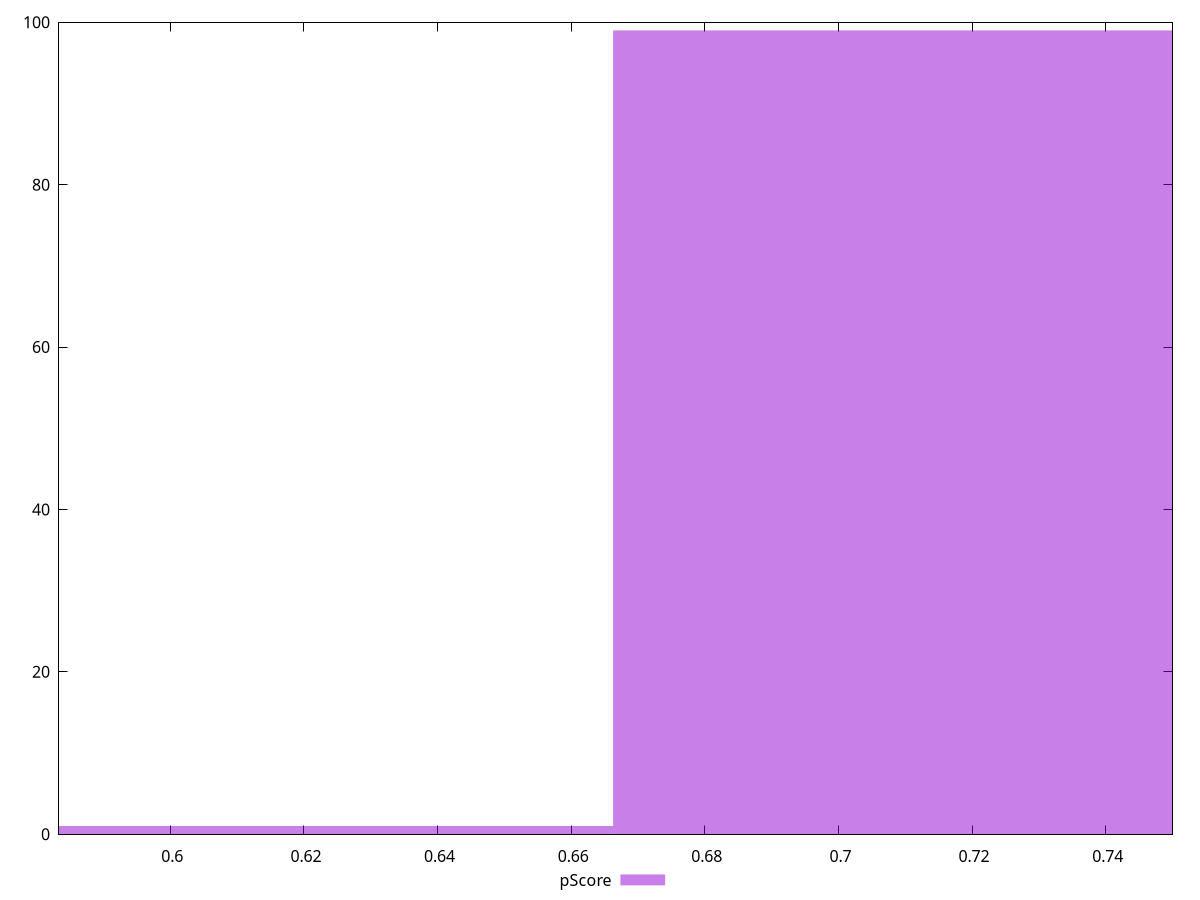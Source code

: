 reset

$pScore <<EOF
0.7175213633336076 99
0.6150183114288066 1
EOF

set key outside below
set boxwidth 0.10250305190480109
set xrange [0.5833333333333334:0.75]
set yrange [0:100]
set trange [0:100]
set style fill transparent solid 0.5 noborder
set terminal svg size 640, 490 enhanced background rgb 'white'
set output "reports/report_00030_2021-02-24T20-42-31.540Z/unused-css-rules/samples/astro/pScore/histogram.svg"

plot $pScore title "pScore" with boxes

reset
